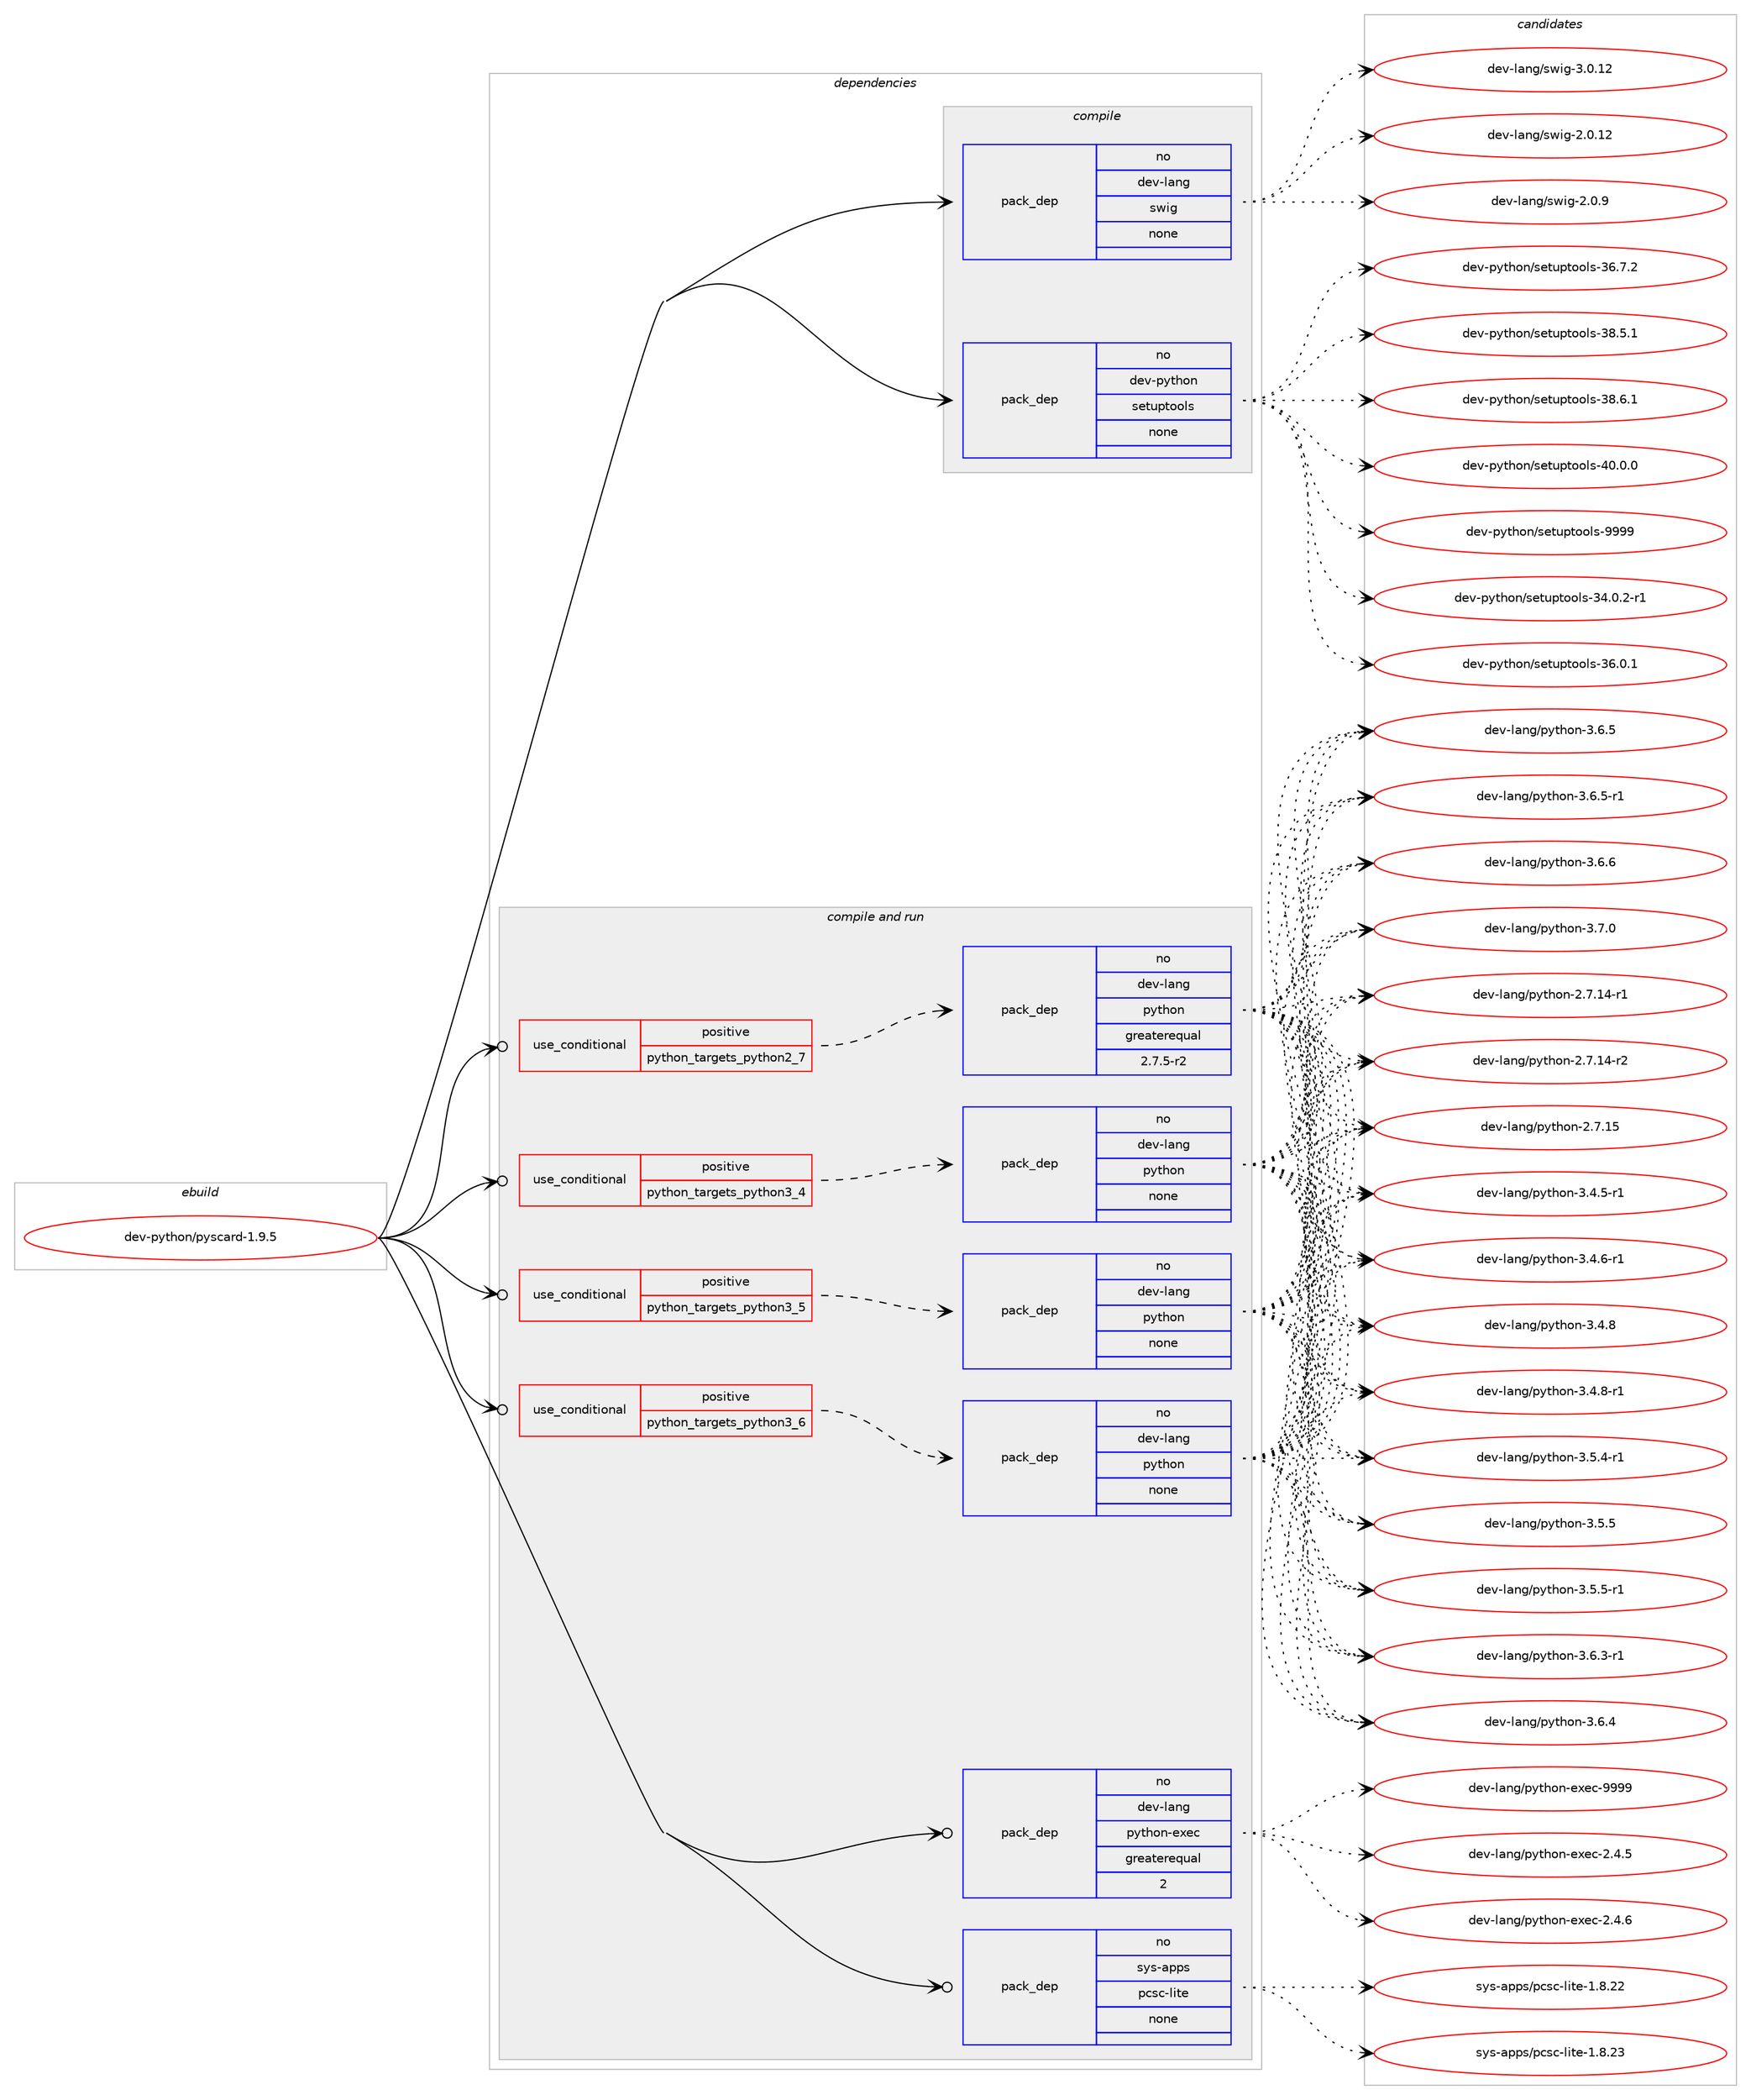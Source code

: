digraph prolog {

# *************
# Graph options
# *************

newrank=true;
concentrate=true;
compound=true;
graph [rankdir=LR,fontname=Helvetica,fontsize=10,ranksep=1.5];#, ranksep=2.5, nodesep=0.2];
edge  [arrowhead=vee];
node  [fontname=Helvetica,fontsize=10];

# **********
# The ebuild
# **********

subgraph cluster_leftcol {
color=gray;
rank=same;
label=<<i>ebuild</i>>;
id [label="dev-python/pyscard-1.9.5", color=red, width=4, href="../dev-python/pyscard-1.9.5.svg"];
}

# ****************
# The dependencies
# ****************

subgraph cluster_midcol {
color=gray;
label=<<i>dependencies</i>>;
subgraph cluster_compile {
fillcolor="#eeeeee";
style=filled;
label=<<i>compile</i>>;
subgraph pack3732 {
dependency5466 [label=<<TABLE BORDER="0" CELLBORDER="1" CELLSPACING="0" CELLPADDING="4" WIDTH="220"><TR><TD ROWSPAN="6" CELLPADDING="30">pack_dep</TD></TR><TR><TD WIDTH="110">no</TD></TR><TR><TD>dev-lang</TD></TR><TR><TD>swig</TD></TR><TR><TD>none</TD></TR><TR><TD></TD></TR></TABLE>>, shape=none, color=blue];
}
id:e -> dependency5466:w [weight=20,style="solid",arrowhead="vee"];
subgraph pack3733 {
dependency5467 [label=<<TABLE BORDER="0" CELLBORDER="1" CELLSPACING="0" CELLPADDING="4" WIDTH="220"><TR><TD ROWSPAN="6" CELLPADDING="30">pack_dep</TD></TR><TR><TD WIDTH="110">no</TD></TR><TR><TD>dev-python</TD></TR><TR><TD>setuptools</TD></TR><TR><TD>none</TD></TR><TR><TD></TD></TR></TABLE>>, shape=none, color=blue];
}
id:e -> dependency5467:w [weight=20,style="solid",arrowhead="vee"];
}
subgraph cluster_compileandrun {
fillcolor="#eeeeee";
style=filled;
label=<<i>compile and run</i>>;
subgraph cond1608 {
dependency5468 [label=<<TABLE BORDER="0" CELLBORDER="1" CELLSPACING="0" CELLPADDING="4"><TR><TD ROWSPAN="3" CELLPADDING="10">use_conditional</TD></TR><TR><TD>positive</TD></TR><TR><TD>python_targets_python2_7</TD></TR></TABLE>>, shape=none, color=red];
subgraph pack3734 {
dependency5469 [label=<<TABLE BORDER="0" CELLBORDER="1" CELLSPACING="0" CELLPADDING="4" WIDTH="220"><TR><TD ROWSPAN="6" CELLPADDING="30">pack_dep</TD></TR><TR><TD WIDTH="110">no</TD></TR><TR><TD>dev-lang</TD></TR><TR><TD>python</TD></TR><TR><TD>greaterequal</TD></TR><TR><TD>2.7.5-r2</TD></TR></TABLE>>, shape=none, color=blue];
}
dependency5468:e -> dependency5469:w [weight=20,style="dashed",arrowhead="vee"];
}
id:e -> dependency5468:w [weight=20,style="solid",arrowhead="odotvee"];
subgraph cond1609 {
dependency5470 [label=<<TABLE BORDER="0" CELLBORDER="1" CELLSPACING="0" CELLPADDING="4"><TR><TD ROWSPAN="3" CELLPADDING="10">use_conditional</TD></TR><TR><TD>positive</TD></TR><TR><TD>python_targets_python3_4</TD></TR></TABLE>>, shape=none, color=red];
subgraph pack3735 {
dependency5471 [label=<<TABLE BORDER="0" CELLBORDER="1" CELLSPACING="0" CELLPADDING="4" WIDTH="220"><TR><TD ROWSPAN="6" CELLPADDING="30">pack_dep</TD></TR><TR><TD WIDTH="110">no</TD></TR><TR><TD>dev-lang</TD></TR><TR><TD>python</TD></TR><TR><TD>none</TD></TR><TR><TD></TD></TR></TABLE>>, shape=none, color=blue];
}
dependency5470:e -> dependency5471:w [weight=20,style="dashed",arrowhead="vee"];
}
id:e -> dependency5470:w [weight=20,style="solid",arrowhead="odotvee"];
subgraph cond1610 {
dependency5472 [label=<<TABLE BORDER="0" CELLBORDER="1" CELLSPACING="0" CELLPADDING="4"><TR><TD ROWSPAN="3" CELLPADDING="10">use_conditional</TD></TR><TR><TD>positive</TD></TR><TR><TD>python_targets_python3_5</TD></TR></TABLE>>, shape=none, color=red];
subgraph pack3736 {
dependency5473 [label=<<TABLE BORDER="0" CELLBORDER="1" CELLSPACING="0" CELLPADDING="4" WIDTH="220"><TR><TD ROWSPAN="6" CELLPADDING="30">pack_dep</TD></TR><TR><TD WIDTH="110">no</TD></TR><TR><TD>dev-lang</TD></TR><TR><TD>python</TD></TR><TR><TD>none</TD></TR><TR><TD></TD></TR></TABLE>>, shape=none, color=blue];
}
dependency5472:e -> dependency5473:w [weight=20,style="dashed",arrowhead="vee"];
}
id:e -> dependency5472:w [weight=20,style="solid",arrowhead="odotvee"];
subgraph cond1611 {
dependency5474 [label=<<TABLE BORDER="0" CELLBORDER="1" CELLSPACING="0" CELLPADDING="4"><TR><TD ROWSPAN="3" CELLPADDING="10">use_conditional</TD></TR><TR><TD>positive</TD></TR><TR><TD>python_targets_python3_6</TD></TR></TABLE>>, shape=none, color=red];
subgraph pack3737 {
dependency5475 [label=<<TABLE BORDER="0" CELLBORDER="1" CELLSPACING="0" CELLPADDING="4" WIDTH="220"><TR><TD ROWSPAN="6" CELLPADDING="30">pack_dep</TD></TR><TR><TD WIDTH="110">no</TD></TR><TR><TD>dev-lang</TD></TR><TR><TD>python</TD></TR><TR><TD>none</TD></TR><TR><TD></TD></TR></TABLE>>, shape=none, color=blue];
}
dependency5474:e -> dependency5475:w [weight=20,style="dashed",arrowhead="vee"];
}
id:e -> dependency5474:w [weight=20,style="solid",arrowhead="odotvee"];
subgraph pack3738 {
dependency5476 [label=<<TABLE BORDER="0" CELLBORDER="1" CELLSPACING="0" CELLPADDING="4" WIDTH="220"><TR><TD ROWSPAN="6" CELLPADDING="30">pack_dep</TD></TR><TR><TD WIDTH="110">no</TD></TR><TR><TD>dev-lang</TD></TR><TR><TD>python-exec</TD></TR><TR><TD>greaterequal</TD></TR><TR><TD>2</TD></TR></TABLE>>, shape=none, color=blue];
}
id:e -> dependency5476:w [weight=20,style="solid",arrowhead="odotvee"];
subgraph pack3739 {
dependency5477 [label=<<TABLE BORDER="0" CELLBORDER="1" CELLSPACING="0" CELLPADDING="4" WIDTH="220"><TR><TD ROWSPAN="6" CELLPADDING="30">pack_dep</TD></TR><TR><TD WIDTH="110">no</TD></TR><TR><TD>sys-apps</TD></TR><TR><TD>pcsc-lite</TD></TR><TR><TD>none</TD></TR><TR><TD></TD></TR></TABLE>>, shape=none, color=blue];
}
id:e -> dependency5477:w [weight=20,style="solid",arrowhead="odotvee"];
}
subgraph cluster_run {
fillcolor="#eeeeee";
style=filled;
label=<<i>run</i>>;
}
}

# **************
# The candidates
# **************

subgraph cluster_choices {
rank=same;
color=gray;
label=<<i>candidates</i>>;

subgraph choice3732 {
color=black;
nodesep=1;
choice10010111845108971101034711511910510345504648464950 [label="dev-lang/swig-2.0.12", color=red, width=4,href="../dev-lang/swig-2.0.12.svg"];
choice100101118451089711010347115119105103455046484657 [label="dev-lang/swig-2.0.9", color=red, width=4,href="../dev-lang/swig-2.0.9.svg"];
choice10010111845108971101034711511910510345514648464950 [label="dev-lang/swig-3.0.12", color=red, width=4,href="../dev-lang/swig-3.0.12.svg"];
dependency5466:e -> choice10010111845108971101034711511910510345504648464950:w [style=dotted,weight="100"];
dependency5466:e -> choice100101118451089711010347115119105103455046484657:w [style=dotted,weight="100"];
dependency5466:e -> choice10010111845108971101034711511910510345514648464950:w [style=dotted,weight="100"];
}
subgraph choice3733 {
color=black;
nodesep=1;
choice1001011184511212111610411111047115101116117112116111111108115455152464846504511449 [label="dev-python/setuptools-34.0.2-r1", color=red, width=4,href="../dev-python/setuptools-34.0.2-r1.svg"];
choice100101118451121211161041111104711510111611711211611111110811545515446484649 [label="dev-python/setuptools-36.0.1", color=red, width=4,href="../dev-python/setuptools-36.0.1.svg"];
choice100101118451121211161041111104711510111611711211611111110811545515446554650 [label="dev-python/setuptools-36.7.2", color=red, width=4,href="../dev-python/setuptools-36.7.2.svg"];
choice100101118451121211161041111104711510111611711211611111110811545515646534649 [label="dev-python/setuptools-38.5.1", color=red, width=4,href="../dev-python/setuptools-38.5.1.svg"];
choice100101118451121211161041111104711510111611711211611111110811545515646544649 [label="dev-python/setuptools-38.6.1", color=red, width=4,href="../dev-python/setuptools-38.6.1.svg"];
choice100101118451121211161041111104711510111611711211611111110811545524846484648 [label="dev-python/setuptools-40.0.0", color=red, width=4,href="../dev-python/setuptools-40.0.0.svg"];
choice10010111845112121116104111110471151011161171121161111111081154557575757 [label="dev-python/setuptools-9999", color=red, width=4,href="../dev-python/setuptools-9999.svg"];
dependency5467:e -> choice1001011184511212111610411111047115101116117112116111111108115455152464846504511449:w [style=dotted,weight="100"];
dependency5467:e -> choice100101118451121211161041111104711510111611711211611111110811545515446484649:w [style=dotted,weight="100"];
dependency5467:e -> choice100101118451121211161041111104711510111611711211611111110811545515446554650:w [style=dotted,weight="100"];
dependency5467:e -> choice100101118451121211161041111104711510111611711211611111110811545515646534649:w [style=dotted,weight="100"];
dependency5467:e -> choice100101118451121211161041111104711510111611711211611111110811545515646544649:w [style=dotted,weight="100"];
dependency5467:e -> choice100101118451121211161041111104711510111611711211611111110811545524846484648:w [style=dotted,weight="100"];
dependency5467:e -> choice10010111845112121116104111110471151011161171121161111111081154557575757:w [style=dotted,weight="100"];
}
subgraph choice3734 {
color=black;
nodesep=1;
choice100101118451089711010347112121116104111110455046554649524511449 [label="dev-lang/python-2.7.14-r1", color=red, width=4,href="../dev-lang/python-2.7.14-r1.svg"];
choice100101118451089711010347112121116104111110455046554649524511450 [label="dev-lang/python-2.7.14-r2", color=red, width=4,href="../dev-lang/python-2.7.14-r2.svg"];
choice10010111845108971101034711212111610411111045504655464953 [label="dev-lang/python-2.7.15", color=red, width=4,href="../dev-lang/python-2.7.15.svg"];
choice1001011184510897110103471121211161041111104551465246534511449 [label="dev-lang/python-3.4.5-r1", color=red, width=4,href="../dev-lang/python-3.4.5-r1.svg"];
choice1001011184510897110103471121211161041111104551465246544511449 [label="dev-lang/python-3.4.6-r1", color=red, width=4,href="../dev-lang/python-3.4.6-r1.svg"];
choice100101118451089711010347112121116104111110455146524656 [label="dev-lang/python-3.4.8", color=red, width=4,href="../dev-lang/python-3.4.8.svg"];
choice1001011184510897110103471121211161041111104551465246564511449 [label="dev-lang/python-3.4.8-r1", color=red, width=4,href="../dev-lang/python-3.4.8-r1.svg"];
choice1001011184510897110103471121211161041111104551465346524511449 [label="dev-lang/python-3.5.4-r1", color=red, width=4,href="../dev-lang/python-3.5.4-r1.svg"];
choice100101118451089711010347112121116104111110455146534653 [label="dev-lang/python-3.5.5", color=red, width=4,href="../dev-lang/python-3.5.5.svg"];
choice1001011184510897110103471121211161041111104551465346534511449 [label="dev-lang/python-3.5.5-r1", color=red, width=4,href="../dev-lang/python-3.5.5-r1.svg"];
choice1001011184510897110103471121211161041111104551465446514511449 [label="dev-lang/python-3.6.3-r1", color=red, width=4,href="../dev-lang/python-3.6.3-r1.svg"];
choice100101118451089711010347112121116104111110455146544652 [label="dev-lang/python-3.6.4", color=red, width=4,href="../dev-lang/python-3.6.4.svg"];
choice100101118451089711010347112121116104111110455146544653 [label="dev-lang/python-3.6.5", color=red, width=4,href="../dev-lang/python-3.6.5.svg"];
choice1001011184510897110103471121211161041111104551465446534511449 [label="dev-lang/python-3.6.5-r1", color=red, width=4,href="../dev-lang/python-3.6.5-r1.svg"];
choice100101118451089711010347112121116104111110455146544654 [label="dev-lang/python-3.6.6", color=red, width=4,href="../dev-lang/python-3.6.6.svg"];
choice100101118451089711010347112121116104111110455146554648 [label="dev-lang/python-3.7.0", color=red, width=4,href="../dev-lang/python-3.7.0.svg"];
dependency5469:e -> choice100101118451089711010347112121116104111110455046554649524511449:w [style=dotted,weight="100"];
dependency5469:e -> choice100101118451089711010347112121116104111110455046554649524511450:w [style=dotted,weight="100"];
dependency5469:e -> choice10010111845108971101034711212111610411111045504655464953:w [style=dotted,weight="100"];
dependency5469:e -> choice1001011184510897110103471121211161041111104551465246534511449:w [style=dotted,weight="100"];
dependency5469:e -> choice1001011184510897110103471121211161041111104551465246544511449:w [style=dotted,weight="100"];
dependency5469:e -> choice100101118451089711010347112121116104111110455146524656:w [style=dotted,weight="100"];
dependency5469:e -> choice1001011184510897110103471121211161041111104551465246564511449:w [style=dotted,weight="100"];
dependency5469:e -> choice1001011184510897110103471121211161041111104551465346524511449:w [style=dotted,weight="100"];
dependency5469:e -> choice100101118451089711010347112121116104111110455146534653:w [style=dotted,weight="100"];
dependency5469:e -> choice1001011184510897110103471121211161041111104551465346534511449:w [style=dotted,weight="100"];
dependency5469:e -> choice1001011184510897110103471121211161041111104551465446514511449:w [style=dotted,weight="100"];
dependency5469:e -> choice100101118451089711010347112121116104111110455146544652:w [style=dotted,weight="100"];
dependency5469:e -> choice100101118451089711010347112121116104111110455146544653:w [style=dotted,weight="100"];
dependency5469:e -> choice1001011184510897110103471121211161041111104551465446534511449:w [style=dotted,weight="100"];
dependency5469:e -> choice100101118451089711010347112121116104111110455146544654:w [style=dotted,weight="100"];
dependency5469:e -> choice100101118451089711010347112121116104111110455146554648:w [style=dotted,weight="100"];
}
subgraph choice3735 {
color=black;
nodesep=1;
choice100101118451089711010347112121116104111110455046554649524511449 [label="dev-lang/python-2.7.14-r1", color=red, width=4,href="../dev-lang/python-2.7.14-r1.svg"];
choice100101118451089711010347112121116104111110455046554649524511450 [label="dev-lang/python-2.7.14-r2", color=red, width=4,href="../dev-lang/python-2.7.14-r2.svg"];
choice10010111845108971101034711212111610411111045504655464953 [label="dev-lang/python-2.7.15", color=red, width=4,href="../dev-lang/python-2.7.15.svg"];
choice1001011184510897110103471121211161041111104551465246534511449 [label="dev-lang/python-3.4.5-r1", color=red, width=4,href="../dev-lang/python-3.4.5-r1.svg"];
choice1001011184510897110103471121211161041111104551465246544511449 [label="dev-lang/python-3.4.6-r1", color=red, width=4,href="../dev-lang/python-3.4.6-r1.svg"];
choice100101118451089711010347112121116104111110455146524656 [label="dev-lang/python-3.4.8", color=red, width=4,href="../dev-lang/python-3.4.8.svg"];
choice1001011184510897110103471121211161041111104551465246564511449 [label="dev-lang/python-3.4.8-r1", color=red, width=4,href="../dev-lang/python-3.4.8-r1.svg"];
choice1001011184510897110103471121211161041111104551465346524511449 [label="dev-lang/python-3.5.4-r1", color=red, width=4,href="../dev-lang/python-3.5.4-r1.svg"];
choice100101118451089711010347112121116104111110455146534653 [label="dev-lang/python-3.5.5", color=red, width=4,href="../dev-lang/python-3.5.5.svg"];
choice1001011184510897110103471121211161041111104551465346534511449 [label="dev-lang/python-3.5.5-r1", color=red, width=4,href="../dev-lang/python-3.5.5-r1.svg"];
choice1001011184510897110103471121211161041111104551465446514511449 [label="dev-lang/python-3.6.3-r1", color=red, width=4,href="../dev-lang/python-3.6.3-r1.svg"];
choice100101118451089711010347112121116104111110455146544652 [label="dev-lang/python-3.6.4", color=red, width=4,href="../dev-lang/python-3.6.4.svg"];
choice100101118451089711010347112121116104111110455146544653 [label="dev-lang/python-3.6.5", color=red, width=4,href="../dev-lang/python-3.6.5.svg"];
choice1001011184510897110103471121211161041111104551465446534511449 [label="dev-lang/python-3.6.5-r1", color=red, width=4,href="../dev-lang/python-3.6.5-r1.svg"];
choice100101118451089711010347112121116104111110455146544654 [label="dev-lang/python-3.6.6", color=red, width=4,href="../dev-lang/python-3.6.6.svg"];
choice100101118451089711010347112121116104111110455146554648 [label="dev-lang/python-3.7.0", color=red, width=4,href="../dev-lang/python-3.7.0.svg"];
dependency5471:e -> choice100101118451089711010347112121116104111110455046554649524511449:w [style=dotted,weight="100"];
dependency5471:e -> choice100101118451089711010347112121116104111110455046554649524511450:w [style=dotted,weight="100"];
dependency5471:e -> choice10010111845108971101034711212111610411111045504655464953:w [style=dotted,weight="100"];
dependency5471:e -> choice1001011184510897110103471121211161041111104551465246534511449:w [style=dotted,weight="100"];
dependency5471:e -> choice1001011184510897110103471121211161041111104551465246544511449:w [style=dotted,weight="100"];
dependency5471:e -> choice100101118451089711010347112121116104111110455146524656:w [style=dotted,weight="100"];
dependency5471:e -> choice1001011184510897110103471121211161041111104551465246564511449:w [style=dotted,weight="100"];
dependency5471:e -> choice1001011184510897110103471121211161041111104551465346524511449:w [style=dotted,weight="100"];
dependency5471:e -> choice100101118451089711010347112121116104111110455146534653:w [style=dotted,weight="100"];
dependency5471:e -> choice1001011184510897110103471121211161041111104551465346534511449:w [style=dotted,weight="100"];
dependency5471:e -> choice1001011184510897110103471121211161041111104551465446514511449:w [style=dotted,weight="100"];
dependency5471:e -> choice100101118451089711010347112121116104111110455146544652:w [style=dotted,weight="100"];
dependency5471:e -> choice100101118451089711010347112121116104111110455146544653:w [style=dotted,weight="100"];
dependency5471:e -> choice1001011184510897110103471121211161041111104551465446534511449:w [style=dotted,weight="100"];
dependency5471:e -> choice100101118451089711010347112121116104111110455146544654:w [style=dotted,weight="100"];
dependency5471:e -> choice100101118451089711010347112121116104111110455146554648:w [style=dotted,weight="100"];
}
subgraph choice3736 {
color=black;
nodesep=1;
choice100101118451089711010347112121116104111110455046554649524511449 [label="dev-lang/python-2.7.14-r1", color=red, width=4,href="../dev-lang/python-2.7.14-r1.svg"];
choice100101118451089711010347112121116104111110455046554649524511450 [label="dev-lang/python-2.7.14-r2", color=red, width=4,href="../dev-lang/python-2.7.14-r2.svg"];
choice10010111845108971101034711212111610411111045504655464953 [label="dev-lang/python-2.7.15", color=red, width=4,href="../dev-lang/python-2.7.15.svg"];
choice1001011184510897110103471121211161041111104551465246534511449 [label="dev-lang/python-3.4.5-r1", color=red, width=4,href="../dev-lang/python-3.4.5-r1.svg"];
choice1001011184510897110103471121211161041111104551465246544511449 [label="dev-lang/python-3.4.6-r1", color=red, width=4,href="../dev-lang/python-3.4.6-r1.svg"];
choice100101118451089711010347112121116104111110455146524656 [label="dev-lang/python-3.4.8", color=red, width=4,href="../dev-lang/python-3.4.8.svg"];
choice1001011184510897110103471121211161041111104551465246564511449 [label="dev-lang/python-3.4.8-r1", color=red, width=4,href="../dev-lang/python-3.4.8-r1.svg"];
choice1001011184510897110103471121211161041111104551465346524511449 [label="dev-lang/python-3.5.4-r1", color=red, width=4,href="../dev-lang/python-3.5.4-r1.svg"];
choice100101118451089711010347112121116104111110455146534653 [label="dev-lang/python-3.5.5", color=red, width=4,href="../dev-lang/python-3.5.5.svg"];
choice1001011184510897110103471121211161041111104551465346534511449 [label="dev-lang/python-3.5.5-r1", color=red, width=4,href="../dev-lang/python-3.5.5-r1.svg"];
choice1001011184510897110103471121211161041111104551465446514511449 [label="dev-lang/python-3.6.3-r1", color=red, width=4,href="../dev-lang/python-3.6.3-r1.svg"];
choice100101118451089711010347112121116104111110455146544652 [label="dev-lang/python-3.6.4", color=red, width=4,href="../dev-lang/python-3.6.4.svg"];
choice100101118451089711010347112121116104111110455146544653 [label="dev-lang/python-3.6.5", color=red, width=4,href="../dev-lang/python-3.6.5.svg"];
choice1001011184510897110103471121211161041111104551465446534511449 [label="dev-lang/python-3.6.5-r1", color=red, width=4,href="../dev-lang/python-3.6.5-r1.svg"];
choice100101118451089711010347112121116104111110455146544654 [label="dev-lang/python-3.6.6", color=red, width=4,href="../dev-lang/python-3.6.6.svg"];
choice100101118451089711010347112121116104111110455146554648 [label="dev-lang/python-3.7.0", color=red, width=4,href="../dev-lang/python-3.7.0.svg"];
dependency5473:e -> choice100101118451089711010347112121116104111110455046554649524511449:w [style=dotted,weight="100"];
dependency5473:e -> choice100101118451089711010347112121116104111110455046554649524511450:w [style=dotted,weight="100"];
dependency5473:e -> choice10010111845108971101034711212111610411111045504655464953:w [style=dotted,weight="100"];
dependency5473:e -> choice1001011184510897110103471121211161041111104551465246534511449:w [style=dotted,weight="100"];
dependency5473:e -> choice1001011184510897110103471121211161041111104551465246544511449:w [style=dotted,weight="100"];
dependency5473:e -> choice100101118451089711010347112121116104111110455146524656:w [style=dotted,weight="100"];
dependency5473:e -> choice1001011184510897110103471121211161041111104551465246564511449:w [style=dotted,weight="100"];
dependency5473:e -> choice1001011184510897110103471121211161041111104551465346524511449:w [style=dotted,weight="100"];
dependency5473:e -> choice100101118451089711010347112121116104111110455146534653:w [style=dotted,weight="100"];
dependency5473:e -> choice1001011184510897110103471121211161041111104551465346534511449:w [style=dotted,weight="100"];
dependency5473:e -> choice1001011184510897110103471121211161041111104551465446514511449:w [style=dotted,weight="100"];
dependency5473:e -> choice100101118451089711010347112121116104111110455146544652:w [style=dotted,weight="100"];
dependency5473:e -> choice100101118451089711010347112121116104111110455146544653:w [style=dotted,weight="100"];
dependency5473:e -> choice1001011184510897110103471121211161041111104551465446534511449:w [style=dotted,weight="100"];
dependency5473:e -> choice100101118451089711010347112121116104111110455146544654:w [style=dotted,weight="100"];
dependency5473:e -> choice100101118451089711010347112121116104111110455146554648:w [style=dotted,weight="100"];
}
subgraph choice3737 {
color=black;
nodesep=1;
choice100101118451089711010347112121116104111110455046554649524511449 [label="dev-lang/python-2.7.14-r1", color=red, width=4,href="../dev-lang/python-2.7.14-r1.svg"];
choice100101118451089711010347112121116104111110455046554649524511450 [label="dev-lang/python-2.7.14-r2", color=red, width=4,href="../dev-lang/python-2.7.14-r2.svg"];
choice10010111845108971101034711212111610411111045504655464953 [label="dev-lang/python-2.7.15", color=red, width=4,href="../dev-lang/python-2.7.15.svg"];
choice1001011184510897110103471121211161041111104551465246534511449 [label="dev-lang/python-3.4.5-r1", color=red, width=4,href="../dev-lang/python-3.4.5-r1.svg"];
choice1001011184510897110103471121211161041111104551465246544511449 [label="dev-lang/python-3.4.6-r1", color=red, width=4,href="../dev-lang/python-3.4.6-r1.svg"];
choice100101118451089711010347112121116104111110455146524656 [label="dev-lang/python-3.4.8", color=red, width=4,href="../dev-lang/python-3.4.8.svg"];
choice1001011184510897110103471121211161041111104551465246564511449 [label="dev-lang/python-3.4.8-r1", color=red, width=4,href="../dev-lang/python-3.4.8-r1.svg"];
choice1001011184510897110103471121211161041111104551465346524511449 [label="dev-lang/python-3.5.4-r1", color=red, width=4,href="../dev-lang/python-3.5.4-r1.svg"];
choice100101118451089711010347112121116104111110455146534653 [label="dev-lang/python-3.5.5", color=red, width=4,href="../dev-lang/python-3.5.5.svg"];
choice1001011184510897110103471121211161041111104551465346534511449 [label="dev-lang/python-3.5.5-r1", color=red, width=4,href="../dev-lang/python-3.5.5-r1.svg"];
choice1001011184510897110103471121211161041111104551465446514511449 [label="dev-lang/python-3.6.3-r1", color=red, width=4,href="../dev-lang/python-3.6.3-r1.svg"];
choice100101118451089711010347112121116104111110455146544652 [label="dev-lang/python-3.6.4", color=red, width=4,href="../dev-lang/python-3.6.4.svg"];
choice100101118451089711010347112121116104111110455146544653 [label="dev-lang/python-3.6.5", color=red, width=4,href="../dev-lang/python-3.6.5.svg"];
choice1001011184510897110103471121211161041111104551465446534511449 [label="dev-lang/python-3.6.5-r1", color=red, width=4,href="../dev-lang/python-3.6.5-r1.svg"];
choice100101118451089711010347112121116104111110455146544654 [label="dev-lang/python-3.6.6", color=red, width=4,href="../dev-lang/python-3.6.6.svg"];
choice100101118451089711010347112121116104111110455146554648 [label="dev-lang/python-3.7.0", color=red, width=4,href="../dev-lang/python-3.7.0.svg"];
dependency5475:e -> choice100101118451089711010347112121116104111110455046554649524511449:w [style=dotted,weight="100"];
dependency5475:e -> choice100101118451089711010347112121116104111110455046554649524511450:w [style=dotted,weight="100"];
dependency5475:e -> choice10010111845108971101034711212111610411111045504655464953:w [style=dotted,weight="100"];
dependency5475:e -> choice1001011184510897110103471121211161041111104551465246534511449:w [style=dotted,weight="100"];
dependency5475:e -> choice1001011184510897110103471121211161041111104551465246544511449:w [style=dotted,weight="100"];
dependency5475:e -> choice100101118451089711010347112121116104111110455146524656:w [style=dotted,weight="100"];
dependency5475:e -> choice1001011184510897110103471121211161041111104551465246564511449:w [style=dotted,weight="100"];
dependency5475:e -> choice1001011184510897110103471121211161041111104551465346524511449:w [style=dotted,weight="100"];
dependency5475:e -> choice100101118451089711010347112121116104111110455146534653:w [style=dotted,weight="100"];
dependency5475:e -> choice1001011184510897110103471121211161041111104551465346534511449:w [style=dotted,weight="100"];
dependency5475:e -> choice1001011184510897110103471121211161041111104551465446514511449:w [style=dotted,weight="100"];
dependency5475:e -> choice100101118451089711010347112121116104111110455146544652:w [style=dotted,weight="100"];
dependency5475:e -> choice100101118451089711010347112121116104111110455146544653:w [style=dotted,weight="100"];
dependency5475:e -> choice1001011184510897110103471121211161041111104551465446534511449:w [style=dotted,weight="100"];
dependency5475:e -> choice100101118451089711010347112121116104111110455146544654:w [style=dotted,weight="100"];
dependency5475:e -> choice100101118451089711010347112121116104111110455146554648:w [style=dotted,weight="100"];
}
subgraph choice3738 {
color=black;
nodesep=1;
choice1001011184510897110103471121211161041111104510112010199455046524653 [label="dev-lang/python-exec-2.4.5", color=red, width=4,href="../dev-lang/python-exec-2.4.5.svg"];
choice1001011184510897110103471121211161041111104510112010199455046524654 [label="dev-lang/python-exec-2.4.6", color=red, width=4,href="../dev-lang/python-exec-2.4.6.svg"];
choice10010111845108971101034711212111610411111045101120101994557575757 [label="dev-lang/python-exec-9999", color=red, width=4,href="../dev-lang/python-exec-9999.svg"];
dependency5476:e -> choice1001011184510897110103471121211161041111104510112010199455046524653:w [style=dotted,weight="100"];
dependency5476:e -> choice1001011184510897110103471121211161041111104510112010199455046524654:w [style=dotted,weight="100"];
dependency5476:e -> choice10010111845108971101034711212111610411111045101120101994557575757:w [style=dotted,weight="100"];
}
subgraph choice3739 {
color=black;
nodesep=1;
choice11512111545971121121154711299115994510810511610145494656465050 [label="sys-apps/pcsc-lite-1.8.22", color=red, width=4,href="../sys-apps/pcsc-lite-1.8.22.svg"];
choice11512111545971121121154711299115994510810511610145494656465051 [label="sys-apps/pcsc-lite-1.8.23", color=red, width=4,href="../sys-apps/pcsc-lite-1.8.23.svg"];
dependency5477:e -> choice11512111545971121121154711299115994510810511610145494656465050:w [style=dotted,weight="100"];
dependency5477:e -> choice11512111545971121121154711299115994510810511610145494656465051:w [style=dotted,weight="100"];
}
}

}
